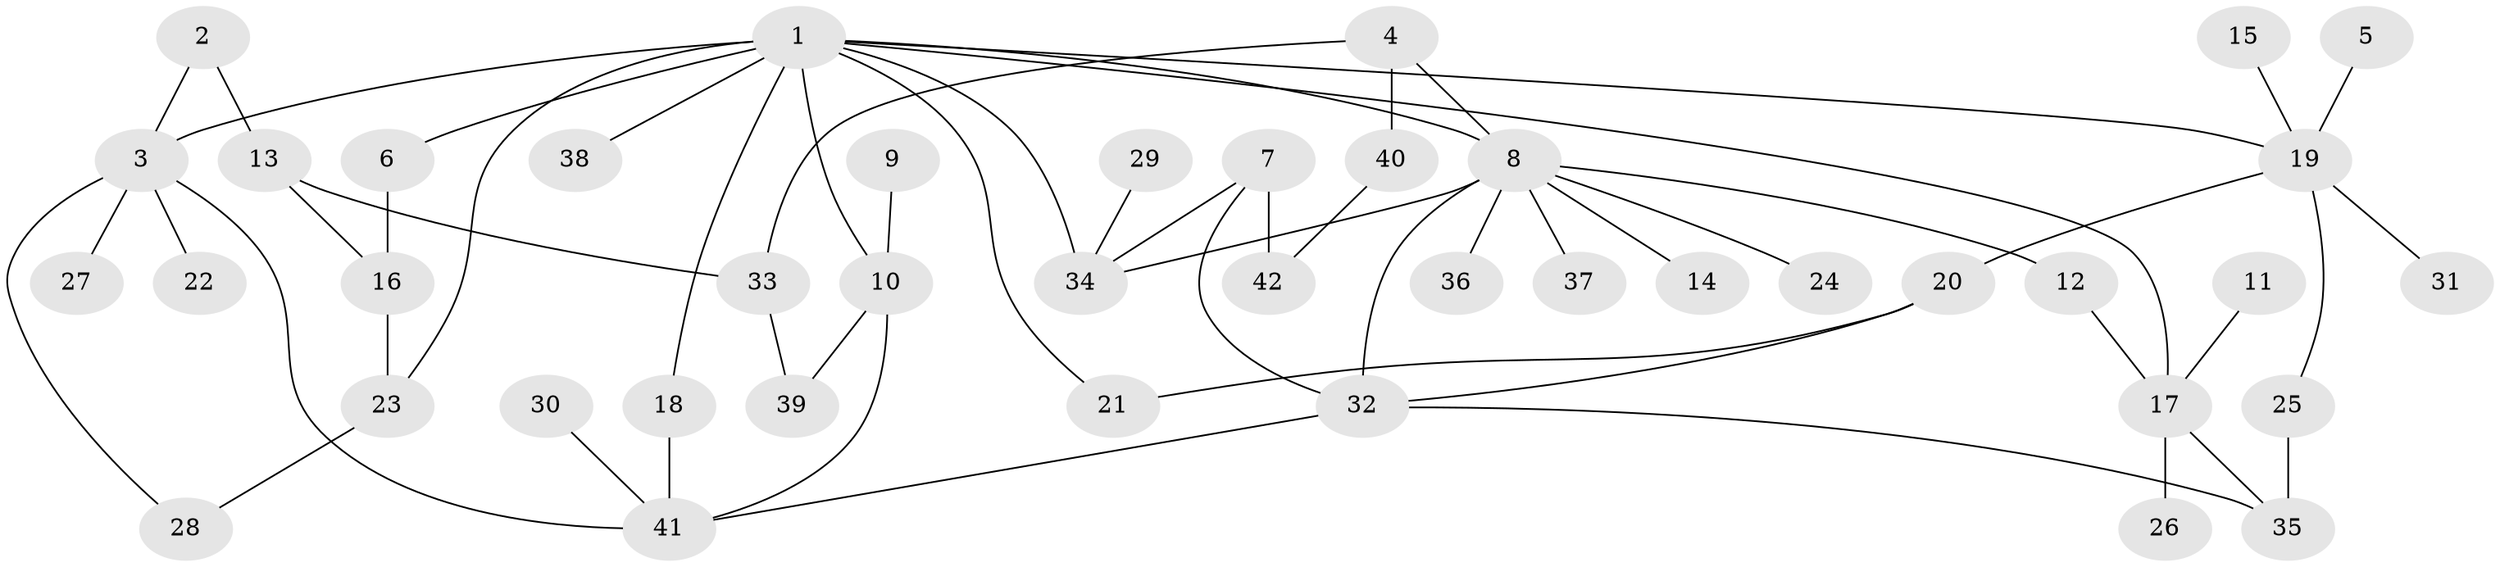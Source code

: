 // original degree distribution, {5: 0.047619047619047616, 10: 0.011904761904761904, 2: 0.2976190476190476, 3: 0.16666666666666666, 8: 0.011904761904761904, 7: 0.011904761904761904, 4: 0.10714285714285714, 1: 0.34523809523809523}
// Generated by graph-tools (version 1.1) at 2025/49/03/09/25 03:49:17]
// undirected, 42 vertices, 57 edges
graph export_dot {
graph [start="1"]
  node [color=gray90,style=filled];
  1;
  2;
  3;
  4;
  5;
  6;
  7;
  8;
  9;
  10;
  11;
  12;
  13;
  14;
  15;
  16;
  17;
  18;
  19;
  20;
  21;
  22;
  23;
  24;
  25;
  26;
  27;
  28;
  29;
  30;
  31;
  32;
  33;
  34;
  35;
  36;
  37;
  38;
  39;
  40;
  41;
  42;
  1 -- 3 [weight=1.0];
  1 -- 6 [weight=1.0];
  1 -- 8 [weight=1.0];
  1 -- 10 [weight=1.0];
  1 -- 17 [weight=1.0];
  1 -- 18 [weight=1.0];
  1 -- 19 [weight=1.0];
  1 -- 21 [weight=1.0];
  1 -- 23 [weight=1.0];
  1 -- 34 [weight=1.0];
  1 -- 38 [weight=1.0];
  2 -- 3 [weight=1.0];
  2 -- 13 [weight=1.0];
  3 -- 22 [weight=1.0];
  3 -- 27 [weight=1.0];
  3 -- 28 [weight=1.0];
  3 -- 41 [weight=1.0];
  4 -- 8 [weight=1.0];
  4 -- 33 [weight=1.0];
  4 -- 40 [weight=1.0];
  5 -- 19 [weight=1.0];
  6 -- 16 [weight=1.0];
  7 -- 32 [weight=1.0];
  7 -- 34 [weight=1.0];
  7 -- 42 [weight=1.0];
  8 -- 12 [weight=1.0];
  8 -- 14 [weight=1.0];
  8 -- 24 [weight=1.0];
  8 -- 32 [weight=1.0];
  8 -- 34 [weight=1.0];
  8 -- 36 [weight=1.0];
  8 -- 37 [weight=1.0];
  9 -- 10 [weight=1.0];
  10 -- 39 [weight=1.0];
  10 -- 41 [weight=1.0];
  11 -- 17 [weight=1.0];
  12 -- 17 [weight=1.0];
  13 -- 16 [weight=1.0];
  13 -- 33 [weight=1.0];
  15 -- 19 [weight=1.0];
  16 -- 23 [weight=1.0];
  17 -- 26 [weight=1.0];
  17 -- 35 [weight=1.0];
  18 -- 41 [weight=1.0];
  19 -- 20 [weight=1.0];
  19 -- 25 [weight=1.0];
  19 -- 31 [weight=1.0];
  20 -- 21 [weight=1.0];
  20 -- 32 [weight=1.0];
  23 -- 28 [weight=1.0];
  25 -- 35 [weight=2.0];
  29 -- 34 [weight=1.0];
  30 -- 41 [weight=1.0];
  32 -- 35 [weight=1.0];
  32 -- 41 [weight=1.0];
  33 -- 39 [weight=1.0];
  40 -- 42 [weight=1.0];
}
